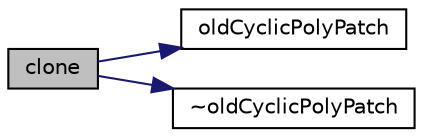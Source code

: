 digraph "clone"
{
  bgcolor="transparent";
  edge [fontname="Helvetica",fontsize="10",labelfontname="Helvetica",labelfontsize="10"];
  node [fontname="Helvetica",fontsize="10",shape=record];
  rankdir="LR";
  Node1 [label="clone",height=0.2,width=0.4,color="black", fillcolor="grey75", style="filled", fontcolor="black"];
  Node1 -> Node2 [color="midnightblue",fontsize="10",style="solid",fontname="Helvetica"];
  Node2 [label="oldCyclicPolyPatch",height=0.2,width=0.4,color="black",URL="$a01706.html#a7561f65f9b5bca93a2d30e73cdb14e4b",tooltip="Construct from components. "];
  Node1 -> Node3 [color="midnightblue",fontsize="10",style="solid",fontname="Helvetica"];
  Node3 [label="~oldCyclicPolyPatch",height=0.2,width=0.4,color="black",URL="$a01706.html#ad578972b7460aaef016850649b3aa617"];
}
